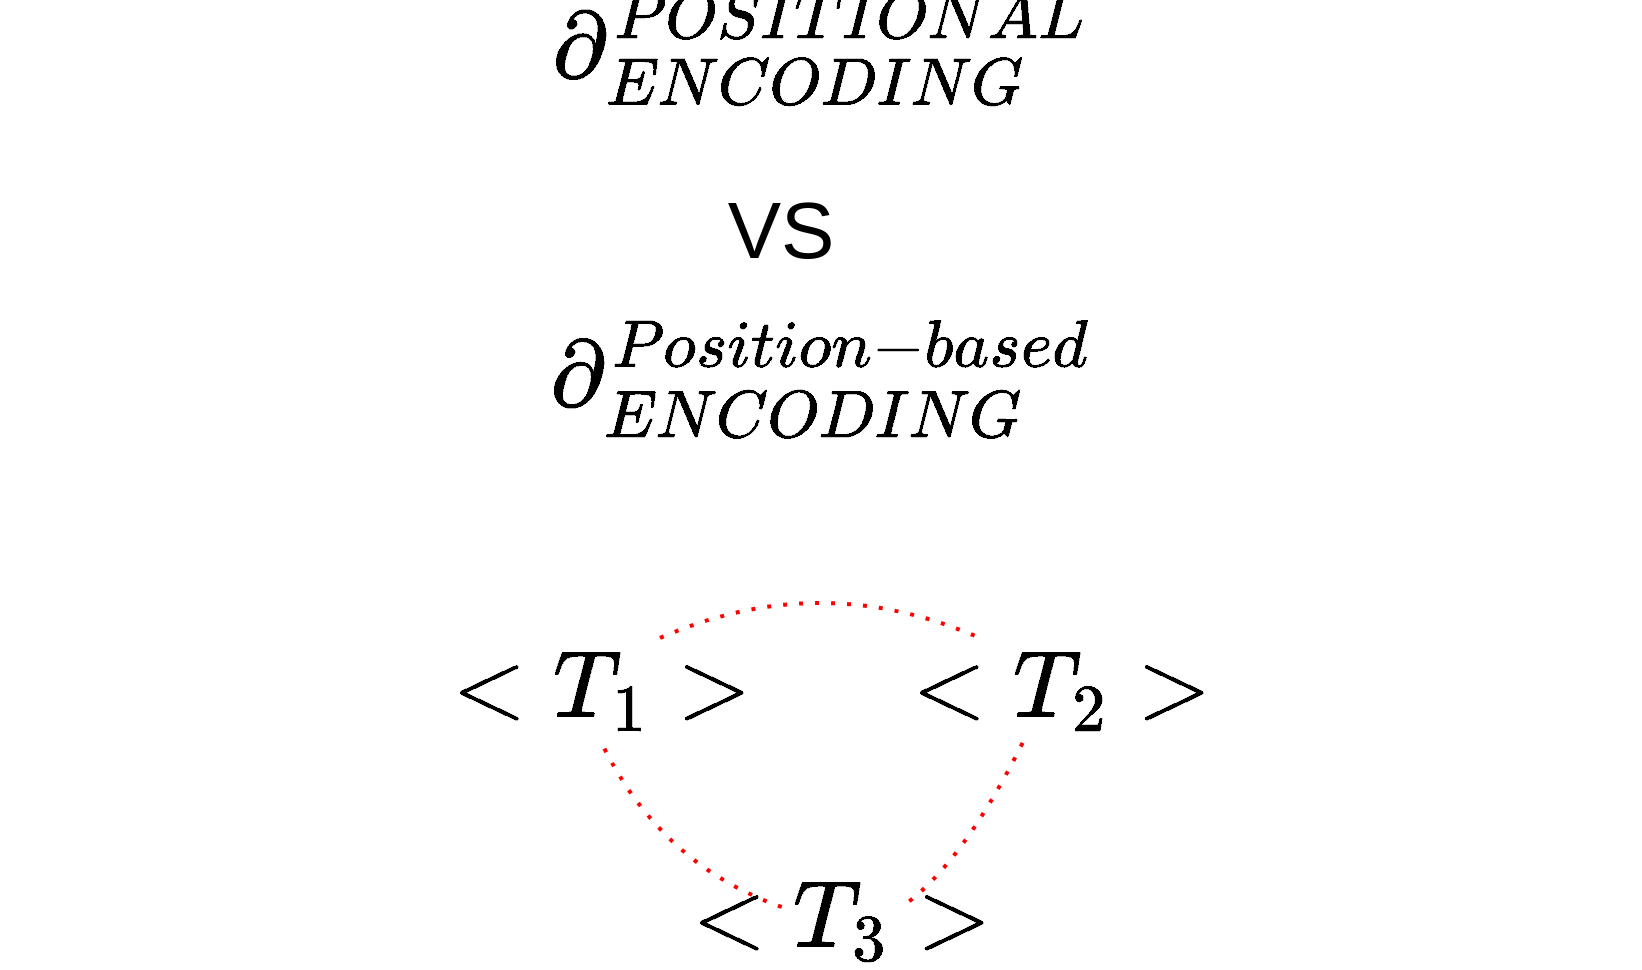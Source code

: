 <mxfile version="17.5.0" type="github">
  <diagram id="qQbdFs2Rh_HyMQOkhjEr" name="Page-1">
    <mxGraphModel dx="1481" dy="739" grid="1" gridSize="10" guides="1" tooltips="1" connect="1" arrows="1" fold="1" page="1" pageScale="1" pageWidth="850" pageHeight="1100" math="1" shadow="0">
      <root>
        <mxCell id="0" />
        <mxCell id="1" parent="0" />
        <mxCell id="JYu8liV_9Jnrk--Q1Ytg-1" value="&lt;font style=&quot;font-size: 40px&quot;&gt;$$\partial _{ENCODING} ^{POSITIONAL}$$&lt;/font&gt;" style="text;html=1;align=center;verticalAlign=middle;resizable=0;points=[];autosize=1;strokeColor=none;fillColor=none;" vertex="1" parent="1">
          <mxGeometry x="-60" y="175" width="800" height="30" as="geometry" />
        </mxCell>
        <mxCell id="JYu8liV_9Jnrk--Q1Ytg-2" value="VS" style="text;html=1;align=center;verticalAlign=middle;resizable=0;points=[];autosize=1;strokeColor=none;fillColor=none;fontSize=40;" vertex="1" parent="1">
          <mxGeometry x="285" y="255" width="70" height="50" as="geometry" />
        </mxCell>
        <mxCell id="JYu8liV_9Jnrk--Q1Ytg-4" value="&lt;font style=&quot;font-size: 40px&quot;&gt;$$\partial _{ENCODING} ^{Position-based}$$&lt;/font&gt;" style="text;html=1;align=center;verticalAlign=middle;resizable=0;points=[];autosize=1;strokeColor=none;fillColor=none;" vertex="1" parent="1">
          <mxGeometry x="-70" y="340" width="820" height="30" as="geometry" />
        </mxCell>
        <mxCell id="JYu8liV_9Jnrk--Q1Ytg-5" value="$$&amp;lt;T_1&amp;gt;$$" style="text;html=1;align=center;verticalAlign=middle;resizable=0;points=[];autosize=1;strokeColor=none;fillColor=none;fontSize=40;" vertex="1" parent="1">
          <mxGeometry x="120" y="485" width="220" height="50" as="geometry" />
        </mxCell>
        <mxCell id="JYu8liV_9Jnrk--Q1Ytg-6" value="$$&amp;lt;T_2&amp;gt;$$" style="text;html=1;align=center;verticalAlign=middle;resizable=0;points=[];autosize=1;strokeColor=none;fillColor=none;fontSize=40;" vertex="1" parent="1">
          <mxGeometry x="350" y="485" width="220" height="50" as="geometry" />
        </mxCell>
        <mxCell id="JYu8liV_9Jnrk--Q1Ytg-8" value="$$&amp;lt;T_3&amp;gt;$$" style="text;html=1;align=center;verticalAlign=middle;resizable=0;points=[];autosize=1;strokeColor=none;fillColor=none;fontSize=40;" vertex="1" parent="1">
          <mxGeometry x="240" y="600" width="220" height="50" as="geometry" />
        </mxCell>
        <mxCell id="JYu8liV_9Jnrk--Q1Ytg-9" value="" style="endArrow=none;dashed=1;html=1;dashPattern=1 3;strokeWidth=2;fontSize=40;strokeColor=#FF0000;curved=1;" edge="1" parent="1">
          <mxGeometry width="50" height="50" relative="1" as="geometry">
            <mxPoint x="260" y="485" as="sourcePoint" />
            <mxPoint x="420" y="485" as="targetPoint" />
            <Array as="points">
              <mxPoint x="340" y="450" />
            </Array>
          </mxGeometry>
        </mxCell>
        <mxCell id="JYu8liV_9Jnrk--Q1Ytg-10" value="" style="endArrow=none;dashed=1;html=1;dashPattern=1 3;strokeWidth=2;fontSize=40;curved=1;strokeColor=#FF0000;exitX=0.51;exitY=1.106;exitDx=0;exitDy=0;exitPerimeter=0;" edge="1" parent="1" source="JYu8liV_9Jnrk--Q1Ytg-5">
          <mxGeometry width="50" height="50" relative="1" as="geometry">
            <mxPoint x="262.5" y="530" as="sourcePoint" />
            <mxPoint x="322.5" y="620" as="targetPoint" />
            <Array as="points">
              <mxPoint x="262.5" y="600" />
            </Array>
          </mxGeometry>
        </mxCell>
        <mxCell id="JYu8liV_9Jnrk--Q1Ytg-11" value="" style="endArrow=none;dashed=1;html=1;dashPattern=1 3;strokeWidth=2;fontSize=40;curved=1;strokeColor=#FF0000;entryX=0.636;entryY=0.4;entryDx=0;entryDy=0;entryPerimeter=0;exitX=0.415;exitY=1.049;exitDx=0;exitDy=0;exitPerimeter=0;" edge="1" parent="1" source="JYu8liV_9Jnrk--Q1Ytg-6" target="JYu8liV_9Jnrk--Q1Ytg-8">
          <mxGeometry width="50" height="50" relative="1" as="geometry">
            <mxPoint x="410" y="530" as="sourcePoint" />
            <mxPoint x="490" y="620" as="targetPoint" />
            <Array as="points">
              <mxPoint x="410" y="600" />
            </Array>
          </mxGeometry>
        </mxCell>
      </root>
    </mxGraphModel>
  </diagram>
</mxfile>
